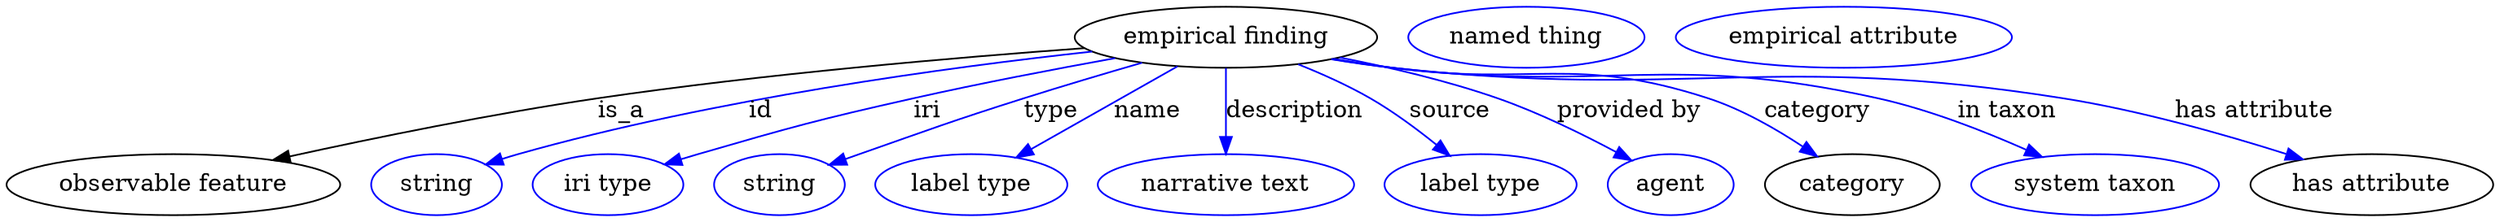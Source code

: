 digraph {
	graph [bb="0,0,1460.6,123"];
	node [label="\N"];
	"empirical finding"	[height=0.5,
		label="empirical finding",
		pos="717.14,105",
		width=2.4734];
	"observable feature"	[height=0.5,
		pos="98.141,18",
		width=2.7261];
	"empirical finding" -> "observable feature"	[label=is_a,
		lp="361.14,61.5",
		pos="e,156.45,32.494 633.82,98.601 558.63,93.141 445.13,83.433 347.14,69 285.62,59.938 216.31,45.686 166.47,34.712"];
	id	[color=blue,
		height=0.5,
		label=string,
		pos="252.14,18",
		width=1.0652];
	"empirical finding" -> id	[color=blue,
		label=id,
		lp="443.14,61.5",
		pos="e,281.14,29.948 638.36,96.571 553.63,87.333 415.54,68.652 300.14,36 297.04,35.121 293.84,34.148 290.64,33.124",
		style=solid];
	iri	[color=blue,
		height=0.5,
		label="iri type",
		pos="353.14,18",
		width=1.2277];
	"empirical finding" -> iri	[color=blue,
		label=iri,
		lp="541.14,61.5",
		pos="e,386.77,29.865 651.77,92.686 616.51,86.301 572.31,77.845 533.14,69 476.67,56.251 462.77,52.03 407.14,36 403.63,34.988 400,33.911 \
396.36,32.81",
		style=solid];
	type	[color=blue,
		height=0.5,
		label=string,
		pos="454.14,18",
		width=1.0652];
	"empirical finding" -> type	[color=blue,
		label=type,
		lp="614.14,61.5",
		pos="e,483.44,29.697 667.79,89.986 646.33,83.763 620.93,76.223 598.14,69 554.73,55.239 544.11,51.079 501.14,36 498.45,35.057 495.68,34.077 \
492.9,33.084",
		style=solid];
	name	[color=blue,
		height=0.5,
		label="label type",
		pos="567.14,18",
		width=1.5707];
	"empirical finding" -> name	[color=blue,
		label=name,
		lp="671.14,61.5",
		pos="e,593.59,33.988 688.57,87.812 664.09,73.938 628.72,53.896 602.46,39.017",
		style=solid];
	description	[color=blue,
		height=0.5,
		label="narrative text",
		pos="717.14,18",
		width=2.0943];
	"empirical finding" -> description	[color=blue,
		label=description,
		lp="757.64,61.5",
		pos="e,717.14,36.175 717.14,86.799 717.14,75.163 717.14,59.548 717.14,46.237",
		style=solid];
	source	[color=blue,
		height=0.5,
		label="label type",
		pos="867.14,18",
		width=1.5707];
	"empirical finding" -> source	[color=blue,
		label=source,
		lp="849.14,61.5",
		pos="e,849.02,35.051 759.69,89.044 773.6,83.49 788.87,76.654 802.14,69 815.74,61.158 829.68,50.798 841.14,41.543",
		style=solid];
	"provided by"	[color=blue,
		height=0.5,
		label=agent,
		pos="979.14,18",
		width=1.0291];
	"empirical finding" -> "provided by"	[color=blue,
		label="provided by",
		lp="954.64,61.5",
		pos="e,955.93,32.385 784.3,93.037 813.3,87.354 847.34,79.394 877.14,69 901.42,60.534 927.42,47.726 947.09,37.192",
		style=solid];
	category	[height=0.5,
		pos="1085.1,18",
		width=1.4263];
	"empirical finding" -> category	[color=blue,
		label=category,
		lp="1064.6,61.5",
		pos="e,1064.6,34.726 780.56,92.282 792.04,90.364 803.93,88.512 815.14,87 897.45,75.895 922.22,94.865 1001.1,69 1020.7,62.594 1040.6,51.045 \
1056.1,40.659",
		style=solid];
	"in taxon"	[color=blue,
		height=0.5,
		label="system taxon",
		pos="1227.1,18",
		width=2.022];
	"empirical finding" -> "in taxon"	[color=blue,
		label="in taxon",
		lp="1176.1,61.5",
		pos="e,1196.2,34.357 779.47,92.143 791.28,90.193 803.57,88.365 815.14,87 941.19,72.132 976.26,96.582 1100.1,69 1130.2,62.317 1162.4,49.561 \
1186.9,38.606",
		style=solid];
	"has attribute"	[height=0.5,
		pos="1389.1,18",
		width=1.9859];
	"empirical finding" -> "has attribute"	[color=blue,
		label="has attribute",
		lp="1322.1,61.5",
		pos="e,1349,32.97 779.19,92.022 791.08,90.071 803.47,88.274 815.14,87 989.4,67.982 1036,96.633 1209.1,69 1253.9,61.85 1303.5,47.59 1339.3,\
36.122",
		style=solid];
	"named thing_category"	[color=blue,
		height=0.5,
		label="named thing",
		pos="894.14,105",
		width=1.9318];
	"empirical finding_has attribute"	[color=blue,
		height=0.5,
		label="empirical attribute",
		pos="1080.1,105",
		width=2.7442];
}
